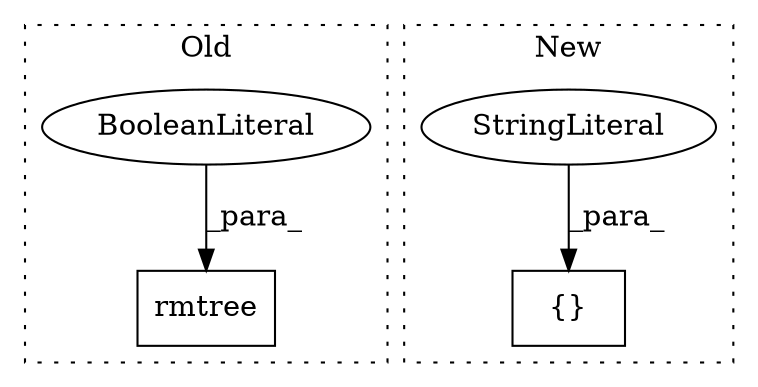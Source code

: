 digraph G {
subgraph cluster0 {
1 [label="rmtree" a="32" s="1744,1779" l="7,1" shape="box"];
4 [label="BooleanLiteral" a="9" s="1775" l="4" shape="ellipse"];
label = "Old";
style="dotted";
}
subgraph cluster1 {
2 [label="{}" a="4" s="1869,1973" l="1,1" shape="box"];
3 [label="StringLiteral" a="45" s="1884" l="8" shape="ellipse"];
label = "New";
style="dotted";
}
3 -> 2 [label="_para_"];
4 -> 1 [label="_para_"];
}